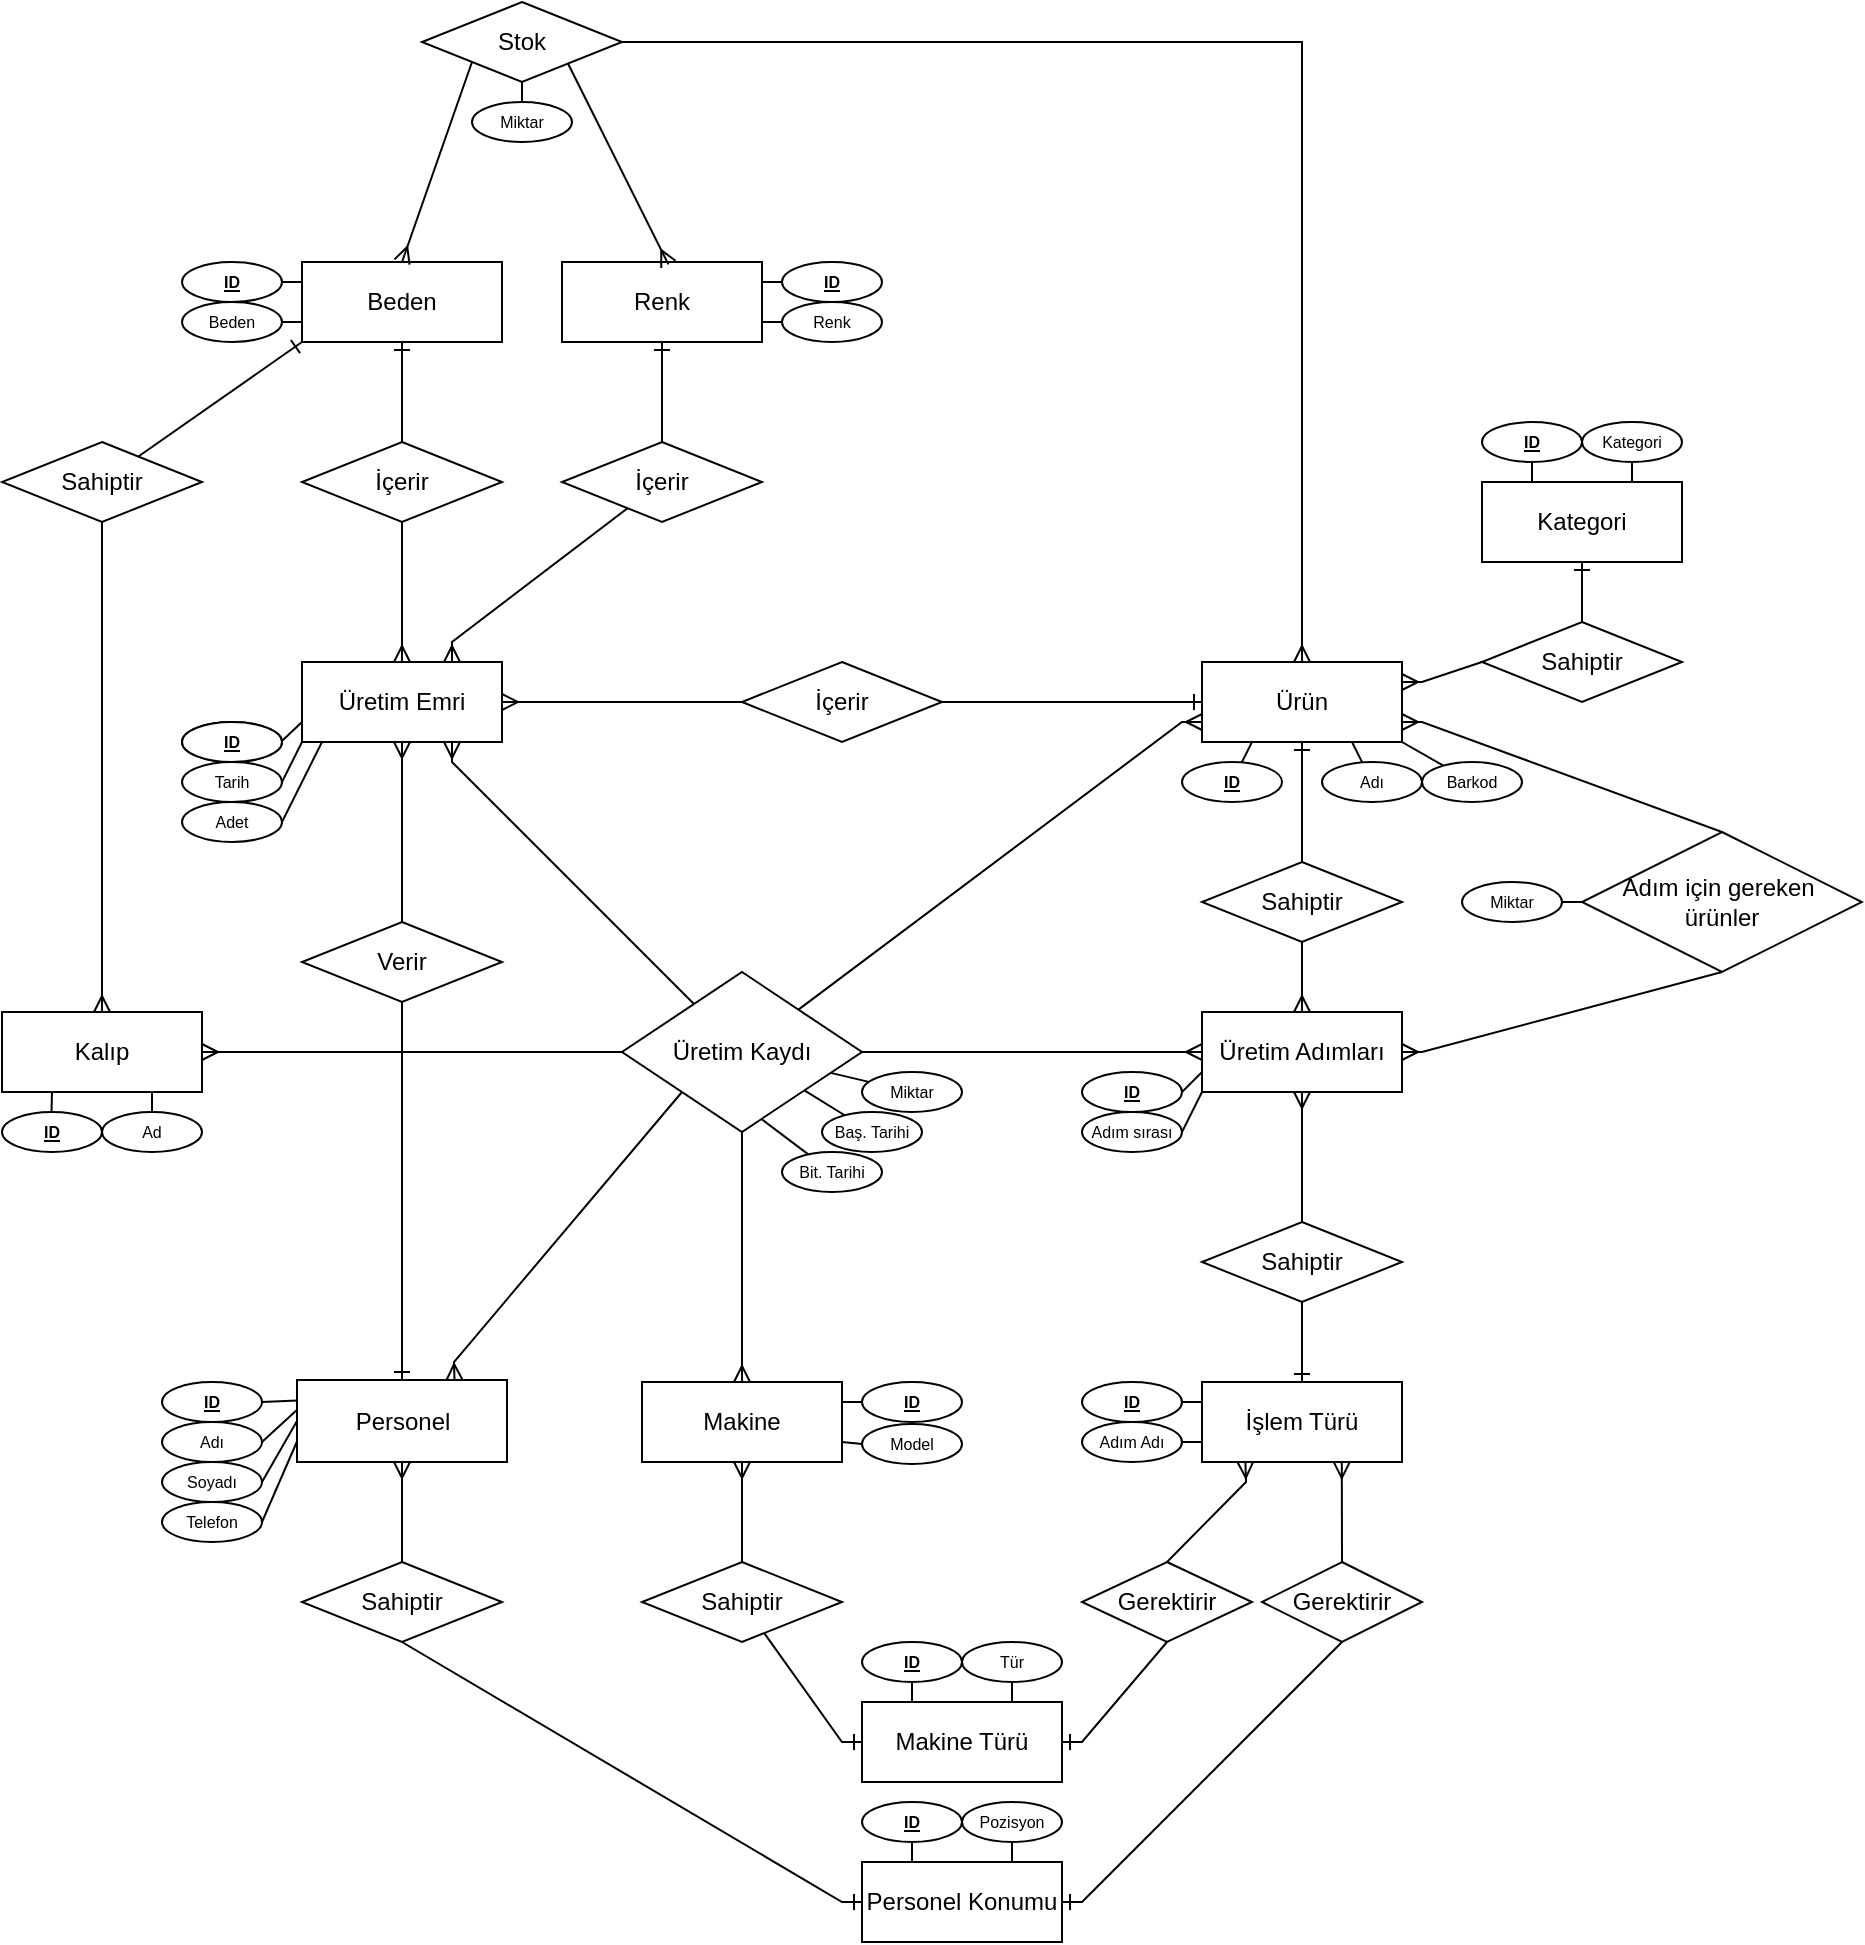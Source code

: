 <mxfile version="14.5.1" type="device"><diagram id="nu1CuTRo6ufPOASJz6pI" name="Page-1"><mxGraphModel dx="2858" dy="1130" grid="1" gridSize="10" guides="1" tooltips="1" connect="1" arrows="1" fold="1" page="1" pageScale="1" pageWidth="827" pageHeight="1169" math="0" shadow="0"><root><mxCell id="0"/><mxCell id="1" parent="0"/><mxCell id="7ELqaizdaVHPfJmr0icn-6" value="Renk" style="whiteSpace=wrap;html=1;align=center;" parent="1" vertex="1"><mxGeometry x="-190" y="320" width="100" height="40" as="geometry"/></mxCell><mxCell id="7ELqaizdaVHPfJmr0icn-19" value="Beden" style="whiteSpace=wrap;html=1;align=center;" parent="1" vertex="1"><mxGeometry x="-320" y="320" width="100" height="40" as="geometry"/></mxCell><mxCell id="7ELqaizdaVHPfJmr0icn-22" style="edgeStyle=none;rounded=0;orthogonalLoop=1;jettySize=auto;html=1;entryX=0;entryY=0.75;entryDx=0;entryDy=0;endArrow=none;endFill=0;fontSize=8;" parent="1" source="7ELqaizdaVHPfJmr0icn-23" target="7ELqaizdaVHPfJmr0icn-19" edge="1"><mxGeometry relative="1" as="geometry"/></mxCell><mxCell id="7ELqaizdaVHPfJmr0icn-23" value="Beden" style="ellipse;whiteSpace=wrap;html=1;align=center;fontSize=8;" parent="1" vertex="1"><mxGeometry x="-380" y="340" width="50" height="20" as="geometry"/></mxCell><mxCell id="7ELqaizdaVHPfJmr0icn-31" value="Üretim Emri" style="whiteSpace=wrap;html=1;align=center;" parent="1" vertex="1"><mxGeometry x="-320" y="520" width="100" height="40" as="geometry"/></mxCell><mxCell id="7ELqaizdaVHPfJmr0icn-48" value="Üretim Adımları" style="whiteSpace=wrap;html=1;align=center;" parent="1" vertex="1"><mxGeometry x="130" y="695" width="100" height="40" as="geometry"/></mxCell><mxCell id="7ELqaizdaVHPfJmr0icn-62" style="edgeStyle=none;rounded=0;orthogonalLoop=1;jettySize=auto;html=1;entryX=0.75;entryY=0;entryDx=0;entryDy=0;endArrow=ERmany;endFill=0;fontSize=12;" parent="1" source="7ELqaizdaVHPfJmr0icn-51" target="7ELqaizdaVHPfJmr0icn-31" edge="1"><mxGeometry relative="1" as="geometry"><Array as="points"><mxPoint x="-245" y="510"/></Array></mxGeometry></mxCell><mxCell id="7ELqaizdaVHPfJmr0icn-64" style="edgeStyle=none;rounded=0;orthogonalLoop=1;jettySize=auto;html=1;entryX=0.5;entryY=1;entryDx=0;entryDy=0;endArrow=ERone;endFill=0;fontSize=12;" parent="1" source="7ELqaizdaVHPfJmr0icn-51" target="7ELqaizdaVHPfJmr0icn-6" edge="1"><mxGeometry relative="1" as="geometry"/></mxCell><mxCell id="7ELqaizdaVHPfJmr0icn-51" value="İçerir" style="shape=rhombus;perimeter=rhombusPerimeter;whiteSpace=wrap;html=1;align=center;fontSize=12;" parent="1" vertex="1"><mxGeometry x="-190" y="410" width="100" height="40" as="geometry"/></mxCell><mxCell id="7ELqaizdaVHPfJmr0icn-66" style="edgeStyle=none;rounded=0;orthogonalLoop=1;jettySize=auto;html=1;entryX=0.5;entryY=1;entryDx=0;entryDy=0;endArrow=ERone;endFill=0;fontSize=12;exitX=0.5;exitY=0;exitDx=0;exitDy=0;" parent="1" source="7ELqaizdaVHPfJmr0icn-56" target="7ELqaizdaVHPfJmr0icn-19" edge="1"><mxGeometry relative="1" as="geometry"><Array as="points"/></mxGeometry></mxCell><mxCell id="7ELqaizdaVHPfJmr0icn-67" style="edgeStyle=none;rounded=0;orthogonalLoop=1;jettySize=auto;html=1;endArrow=ERmany;endFill=0;fontSize=12;exitX=0.5;exitY=1;exitDx=0;exitDy=0;entryX=0.5;entryY=0;entryDx=0;entryDy=0;" parent="1" source="7ELqaizdaVHPfJmr0icn-56" target="7ELqaizdaVHPfJmr0icn-31" edge="1"><mxGeometry relative="1" as="geometry"><Array as="points"/><mxPoint x="-320" y="530" as="targetPoint"/></mxGeometry></mxCell><mxCell id="7ELqaizdaVHPfJmr0icn-56" value="İçerir" style="shape=rhombus;perimeter=rhombusPerimeter;whiteSpace=wrap;html=1;align=center;fontSize=12;" parent="1" vertex="1"><mxGeometry x="-320" y="410" width="100" height="40" as="geometry"/></mxCell><mxCell id="7ELqaizdaVHPfJmr0icn-70" style="edgeStyle=none;rounded=0;orthogonalLoop=1;jettySize=auto;html=1;endArrow=ERmany;endFill=0;fontSize=12;exitX=0;exitY=0.5;exitDx=0;exitDy=0;entryX=1;entryY=0.5;entryDx=0;entryDy=0;" parent="1" source="7ELqaizdaVHPfJmr0icn-69" target="7ELqaizdaVHPfJmr0icn-31" edge="1"><mxGeometry relative="1" as="geometry"><mxPoint x="-210" y="540" as="targetPoint"/></mxGeometry></mxCell><mxCell id="7ELqaizdaVHPfJmr0icn-71" style="edgeStyle=none;rounded=0;orthogonalLoop=1;jettySize=auto;html=1;entryX=0;entryY=0.5;entryDx=0;entryDy=0;endArrow=ERone;endFill=0;fontSize=12;exitX=1;exitY=0.5;exitDx=0;exitDy=0;" parent="1" source="7ELqaizdaVHPfJmr0icn-69" target="7ELqaizdaVHPfJmr0icn-169" edge="1"><mxGeometry relative="1" as="geometry"><mxPoint x="180" y="560" as="targetPoint"/></mxGeometry></mxCell><mxCell id="7ELqaizdaVHPfJmr0icn-69" value="İçerir" style="shape=rhombus;perimeter=rhombusPerimeter;whiteSpace=wrap;html=1;align=center;fontSize=12;" parent="1" vertex="1"><mxGeometry x="-100" y="520" width="100" height="40" as="geometry"/></mxCell><mxCell id="7ELqaizdaVHPfJmr0icn-74" style="edgeStyle=none;rounded=0;orthogonalLoop=1;jettySize=auto;html=1;endArrow=ERone;endFill=0;fontSize=12;entryX=0.5;entryY=1;entryDx=0;entryDy=0;" parent="1" source="7ELqaizdaVHPfJmr0icn-72" target="7ELqaizdaVHPfJmr0icn-169" edge="1"><mxGeometry relative="1" as="geometry"><mxPoint x="182" y="570" as="targetPoint"/></mxGeometry></mxCell><mxCell id="7ELqaizdaVHPfJmr0icn-75" style="edgeStyle=none;rounded=0;orthogonalLoop=1;jettySize=auto;html=1;endArrow=ERmany;endFill=0;fontSize=12;entryX=0.5;entryY=0;entryDx=0;entryDy=0;" parent="1" source="7ELqaizdaVHPfJmr0icn-72" target="7ELqaizdaVHPfJmr0icn-48" edge="1"><mxGeometry relative="1" as="geometry"><mxPoint x="180" y="680" as="targetPoint"/></mxGeometry></mxCell><mxCell id="7ELqaizdaVHPfJmr0icn-72" value="Sahiptir" style="shape=rhombus;perimeter=rhombusPerimeter;whiteSpace=wrap;html=1;align=center;fontSize=12;" parent="1" vertex="1"><mxGeometry x="130" y="620" width="100" height="40" as="geometry"/></mxCell><mxCell id="7ELqaizdaVHPfJmr0icn-77" style="edgeStyle=none;rounded=0;orthogonalLoop=1;jettySize=auto;html=1;endArrow=none;endFill=0;fontSize=12;entryX=0;entryY=0.75;entryDx=0;entryDy=0;exitX=1;exitY=0.5;exitDx=0;exitDy=0;" parent="1" source="7ELqaizdaVHPfJmr0icn-76" edge="1" target="7ELqaizdaVHPfJmr0icn-48"><mxGeometry relative="1" as="geometry"><mxPoint x="130" y="705" as="targetPoint"/></mxGeometry></mxCell><mxCell id="7ELqaizdaVHPfJmr0icn-76" value="ID" style="ellipse;whiteSpace=wrap;html=1;align=center;fontSize=8;fontStyle=5" parent="1" vertex="1"><mxGeometry x="70" y="725" width="50" height="20" as="geometry"/></mxCell><mxCell id="7ELqaizdaVHPfJmr0icn-79" style="edgeStyle=none;rounded=0;orthogonalLoop=1;jettySize=auto;html=1;entryX=0;entryY=1;entryDx=0;entryDy=0;endArrow=none;endFill=0;fontSize=12;exitX=1;exitY=0.5;exitDx=0;exitDy=0;" parent="1" source="7ELqaizdaVHPfJmr0icn-78" target="7ELqaizdaVHPfJmr0icn-48" edge="1"><mxGeometry relative="1" as="geometry"/></mxCell><mxCell id="7ELqaizdaVHPfJmr0icn-78" value="Adım sırası&lt;br&gt;" style="ellipse;align=center;fontSize=8;fontStyle=0;verticalAlign=middle;labelPosition=center;verticalLabelPosition=middle;whiteSpace=wrap;html=1;" parent="1" vertex="1"><mxGeometry x="70" y="745" width="50" height="20" as="geometry"/></mxCell><mxCell id="7ELqaizdaVHPfJmr0icn-80" value="İşlem Türü" style="whiteSpace=wrap;html=1;align=center;" parent="1" vertex="1"><mxGeometry x="130" y="880" width="100" height="40" as="geometry"/></mxCell><mxCell id="7ELqaizdaVHPfJmr0icn-82" style="edgeStyle=none;rounded=0;orthogonalLoop=1;jettySize=auto;html=1;endArrow=ERmany;endFill=0;fontSize=12;" parent="1" source="7ELqaizdaVHPfJmr0icn-81" target="7ELqaizdaVHPfJmr0icn-48" edge="1"><mxGeometry relative="1" as="geometry"/></mxCell><mxCell id="7ELqaizdaVHPfJmr0icn-83" style="edgeStyle=none;rounded=0;orthogonalLoop=1;jettySize=auto;html=1;endArrow=ERone;endFill=0;fontSize=12;" parent="1" source="7ELqaizdaVHPfJmr0icn-81" target="7ELqaizdaVHPfJmr0icn-80" edge="1"><mxGeometry relative="1" as="geometry"/></mxCell><mxCell id="7ELqaizdaVHPfJmr0icn-81" value="Sahiptir" style="shape=rhombus;perimeter=rhombusPerimeter;whiteSpace=wrap;html=1;align=center;fontSize=12;" parent="1" vertex="1"><mxGeometry x="130" y="800" width="100" height="40" as="geometry"/></mxCell><mxCell id="FLHUiF44OX-YYKcCQoVU-72" style="edgeStyle=none;rounded=0;orthogonalLoop=1;jettySize=auto;html=1;endArrow=none;endFill=0;entryX=0;entryY=0.5;entryDx=0;entryDy=0;startArrow=ERmany;startFill=0;exitX=1;exitY=0.5;exitDx=0;exitDy=0;" edge="1" parent="1" source="7ELqaizdaVHPfJmr0icn-84" target="FLHUiF44OX-YYKcCQoVU-35"><mxGeometry relative="1" as="geometry"><mxPoint x="-200.0" y="770" as="targetPoint"/><Array as="points"/></mxGeometry></mxCell><mxCell id="7ELqaizdaVHPfJmr0icn-84" value="Kalıp" style="whiteSpace=wrap;html=1;align=center;" parent="1" vertex="1"><mxGeometry x="-470" y="695" width="100" height="40" as="geometry"/></mxCell><mxCell id="7ELqaizdaVHPfJmr0icn-89" style="edgeStyle=none;rounded=0;orthogonalLoop=1;jettySize=auto;html=1;entryX=0.5;entryY=0;entryDx=0;entryDy=0;endArrow=ERmany;endFill=0;fontSize=12;exitX=0.5;exitY=1;exitDx=0;exitDy=0;" parent="1" source="7ELqaizdaVHPfJmr0icn-88" target="7ELqaizdaVHPfJmr0icn-84" edge="1"><mxGeometry relative="1" as="geometry"><Array as="points"><mxPoint x="-420" y="680"/></Array></mxGeometry></mxCell><mxCell id="7ELqaizdaVHPfJmr0icn-90" style="edgeStyle=none;rounded=0;orthogonalLoop=1;jettySize=auto;html=1;entryX=0;entryY=1;entryDx=0;entryDy=0;endArrow=ERone;endFill=0;fontSize=12;" parent="1" source="7ELqaizdaVHPfJmr0icn-88" target="7ELqaizdaVHPfJmr0icn-19" edge="1"><mxGeometry relative="1" as="geometry"><Array as="points"/></mxGeometry></mxCell><mxCell id="7ELqaizdaVHPfJmr0icn-88" value="Sahiptir" style="shape=rhombus;perimeter=rhombusPerimeter;whiteSpace=wrap;html=1;align=center;fontSize=12;" parent="1" vertex="1"><mxGeometry x="-470" y="410" width="100" height="40" as="geometry"/></mxCell><mxCell id="7ELqaizdaVHPfJmr0icn-152" style="edgeStyle=none;rounded=0;orthogonalLoop=1;jettySize=auto;html=1;entryX=0.25;entryY=1;entryDx=0;entryDy=0;endArrow=none;endFill=0;fontSize=12;" parent="1" source="7ELqaizdaVHPfJmr0icn-118" target="7ELqaizdaVHPfJmr0icn-84" edge="1"><mxGeometry relative="1" as="geometry"/></mxCell><mxCell id="7ELqaizdaVHPfJmr0icn-118" value="ID" style="ellipse;whiteSpace=wrap;html=1;align=center;fontSize=8;fontStyle=5" parent="1" vertex="1"><mxGeometry x="-470" y="745" width="50" height="20" as="geometry"/></mxCell><mxCell id="7ELqaizdaVHPfJmr0icn-121" style="edgeStyle=none;rounded=0;orthogonalLoop=1;jettySize=auto;html=1;entryX=0.75;entryY=1;entryDx=0;entryDy=0;endArrow=none;endFill=0;fontSize=12;" parent="1" source="7ELqaizdaVHPfJmr0icn-119" target="7ELqaizdaVHPfJmr0icn-84" edge="1"><mxGeometry relative="1" as="geometry"/></mxCell><mxCell id="7ELqaizdaVHPfJmr0icn-119" value="Ad" style="ellipse;whiteSpace=wrap;html=1;align=center;fontSize=8;" parent="1" vertex="1"><mxGeometry x="-420" y="745" width="50" height="20" as="geometry"/></mxCell><mxCell id="7ELqaizdaVHPfJmr0icn-169" value="Ürün" style="whiteSpace=wrap;html=1;align=center;" parent="1" vertex="1"><mxGeometry x="130" y="520" width="100" height="40" as="geometry"/></mxCell><mxCell id="7ELqaizdaVHPfJmr0icn-175" style="edgeStyle=none;rounded=0;orthogonalLoop=1;jettySize=auto;html=1;endArrow=ERmany;endFill=0;fontSize=12;exitX=0.728;exitY=0.76;exitDx=0;exitDy=0;entryX=0.532;entryY=0.03;entryDx=0;entryDy=0;entryPerimeter=0;exitPerimeter=0;" parent="1" source="7ELqaizdaVHPfJmr0icn-171" target="7ELqaizdaVHPfJmr0icn-6" edge="1"><mxGeometry relative="1" as="geometry"><mxPoint x="-140" y="320" as="targetPoint"/><Array as="points"/><mxPoint x="-400" y="380" as="sourcePoint"/></mxGeometry></mxCell><mxCell id="7ELqaizdaVHPfJmr0icn-174" style="edgeStyle=none;rounded=0;orthogonalLoop=1;jettySize=auto;html=1;endArrow=ERmany;endFill=0;fontSize=12;exitX=1;exitY=0.5;exitDx=0;exitDy=0;entryX=0.5;entryY=0;entryDx=0;entryDy=0;" parent="1" source="7ELqaizdaVHPfJmr0icn-171" target="7ELqaizdaVHPfJmr0icn-169" edge="1"><mxGeometry relative="1" as="geometry"><Array as="points"><mxPoint x="180" y="210"/><mxPoint x="180" y="510"/></Array><mxPoint x="-288" y="510" as="targetPoint"/></mxGeometry></mxCell><mxCell id="7ELqaizdaVHPfJmr0icn-177" style="edgeStyle=none;rounded=0;orthogonalLoop=1;jettySize=auto;html=1;endArrow=ERmany;endFill=0;fontSize=12;entryX=0.5;entryY=0;entryDx=0;entryDy=0;exitX=0;exitY=1;exitDx=0;exitDy=0;" parent="1" source="7ELqaizdaVHPfJmr0icn-171" target="7ELqaizdaVHPfJmr0icn-19" edge="1"><mxGeometry relative="1" as="geometry"><mxPoint x="-480" y="260" as="targetPoint"/><Array as="points"/></mxGeometry></mxCell><mxCell id="7ELqaizdaVHPfJmr0icn-171" value="Stok" style="shape=rhombus;perimeter=rhombusPerimeter;whiteSpace=wrap;html=1;align=center;fontSize=12;" parent="1" vertex="1"><mxGeometry x="-260" y="190" width="100" height="40" as="geometry"/></mxCell><mxCell id="7ELqaizdaVHPfJmr0icn-179" style="edgeStyle=none;rounded=0;orthogonalLoop=1;jettySize=auto;html=1;endArrow=ERmany;endFill=0;fontSize=12;entryX=1;entryY=0.25;entryDx=0;entryDy=0;exitX=0;exitY=0.5;exitDx=0;exitDy=0;" parent="1" source="7ELqaizdaVHPfJmr0icn-178" target="7ELqaizdaVHPfJmr0icn-169" edge="1"><mxGeometry relative="1" as="geometry"><mxPoint x="250" y="530" as="sourcePoint"/><mxPoint x="-140" y="660" as="targetPoint"/><Array as="points"><mxPoint x="240" y="530"/></Array></mxGeometry></mxCell><mxCell id="FLHUiF44OX-YYKcCQoVU-20" style="edgeStyle=none;rounded=0;orthogonalLoop=1;jettySize=auto;html=1;entryX=0.5;entryY=1;entryDx=0;entryDy=0;endArrow=ERone;endFill=0;exitX=0.5;exitY=0;exitDx=0;exitDy=0;" edge="1" parent="1" source="7ELqaizdaVHPfJmr0icn-178" target="FLHUiF44OX-YYKcCQoVU-15"><mxGeometry relative="1" as="geometry"><mxPoint x="324.41" y="500" as="sourcePoint"/><mxPoint x="324.41" y="470" as="targetPoint"/></mxGeometry></mxCell><mxCell id="7ELqaizdaVHPfJmr0icn-178" value="Sahiptir" style="shape=rhombus;perimeter=rhombusPerimeter;whiteSpace=wrap;html=1;align=center;fontSize=12;" parent="1" vertex="1"><mxGeometry x="270" y="500" width="100" height="40" as="geometry"/></mxCell><mxCell id="7ELqaizdaVHPfJmr0icn-183" style="edgeStyle=none;rounded=0;orthogonalLoop=1;jettySize=auto;html=1;entryX=0.25;entryY=1;entryDx=0;entryDy=0;endArrow=none;endFill=0;fontSize=12;" parent="1" source="7ELqaizdaVHPfJmr0icn-181" target="7ELqaizdaVHPfJmr0icn-169" edge="1"><mxGeometry relative="1" as="geometry"/></mxCell><mxCell id="7ELqaizdaVHPfJmr0icn-181" value="ID" style="ellipse;whiteSpace=wrap;html=1;align=center;fontSize=8;fontStyle=5" parent="1" vertex="1"><mxGeometry x="120" y="570" width="50" height="20" as="geometry"/></mxCell><mxCell id="7ELqaizdaVHPfJmr0icn-192" style="edgeStyle=none;rounded=0;orthogonalLoop=1;jettySize=auto;html=1;entryX=0;entryY=0.75;entryDx=0;entryDy=0;endArrow=none;endFill=0;fontSize=12;exitX=0.999;exitY=0.474;exitDx=0;exitDy=0;exitPerimeter=0;" parent="1" source="7ELqaizdaVHPfJmr0icn-185" target="7ELqaizdaVHPfJmr0icn-31" edge="1"><mxGeometry relative="1" as="geometry"/></mxCell><mxCell id="7ELqaizdaVHPfJmr0icn-185" value="ID" style="ellipse;whiteSpace=wrap;html=1;align=center;fontSize=8;fontStyle=5" parent="1" vertex="1"><mxGeometry x="-380" y="550" width="50" height="20" as="geometry"/></mxCell><mxCell id="7ELqaizdaVHPfJmr0icn-194" style="edgeStyle=none;rounded=0;orthogonalLoop=1;jettySize=auto;html=1;entryX=0.1;entryY=1;entryDx=0;entryDy=0;entryPerimeter=0;endArrow=none;endFill=0;fontSize=12;exitX=1;exitY=0.5;exitDx=0;exitDy=0;" parent="1" source="7ELqaizdaVHPfJmr0icn-188" target="7ELqaizdaVHPfJmr0icn-31" edge="1"><mxGeometry relative="1" as="geometry"/></mxCell><mxCell id="7ELqaizdaVHPfJmr0icn-188" value="Adet" style="ellipse;whiteSpace=wrap;html=1;align=center;fontSize=8;" parent="1" vertex="1"><mxGeometry x="-380" y="590" width="50" height="20" as="geometry"/></mxCell><mxCell id="7ELqaizdaVHPfJmr0icn-193" style="edgeStyle=none;rounded=0;orthogonalLoop=1;jettySize=auto;html=1;entryX=0;entryY=1;entryDx=0;entryDy=0;endArrow=none;endFill=0;fontSize=12;exitX=1;exitY=0.5;exitDx=0;exitDy=0;" parent="1" source="7ELqaizdaVHPfJmr0icn-190" target="7ELqaizdaVHPfJmr0icn-31" edge="1"><mxGeometry relative="1" as="geometry"/></mxCell><mxCell id="7ELqaizdaVHPfJmr0icn-190" value="Tarih" style="ellipse;whiteSpace=wrap;html=1;align=center;fontSize=8;" parent="1" vertex="1"><mxGeometry x="-380" y="570" width="50" height="20" as="geometry"/></mxCell><mxCell id="7ELqaizdaVHPfJmr0icn-205" style="edgeStyle=none;rounded=0;orthogonalLoop=1;jettySize=auto;html=1;endArrow=ERmany;endFill=0;fontSize=12;exitX=0.5;exitY=0;exitDx=0;exitDy=0;entryX=0.217;entryY=0.996;entryDx=0;entryDy=0;entryPerimeter=0;" parent="1" source="7ELqaizdaVHPfJmr0icn-204" target="7ELqaizdaVHPfJmr0icn-80" edge="1"><mxGeometry relative="1" as="geometry"><Array as="points"><mxPoint x="152" y="930"/></Array><mxPoint x="140" y="980" as="sourcePoint"/><mxPoint x="152" y="930" as="targetPoint"/></mxGeometry></mxCell><mxCell id="7ELqaizdaVHPfJmr0icn-204" value="Gerektirir" style="shape=rhombus;perimeter=rhombusPerimeter;whiteSpace=wrap;html=1;align=center;fontSize=12;" parent="1" vertex="1"><mxGeometry x="70" y="970" width="85" height="40" as="geometry"/></mxCell><mxCell id="FLHUiF44OX-YYKcCQoVU-81" style="edgeStyle=none;rounded=0;orthogonalLoop=1;jettySize=auto;html=1;entryX=0;entryY=0.5;entryDx=0;entryDy=0;startArrow=none;startFill=0;endArrow=ERone;endFill=0;" edge="1" parent="1" source="7ELqaizdaVHPfJmr0icn-212" target="FLHUiF44OX-YYKcCQoVU-59"><mxGeometry relative="1" as="geometry"><Array as="points"><mxPoint x="-50" y="1060"/></Array></mxGeometry></mxCell><mxCell id="FLHUiF44OX-YYKcCQoVU-82" style="edgeStyle=none;rounded=0;orthogonalLoop=1;jettySize=auto;html=1;startArrow=none;startFill=0;endArrow=ERmany;endFill=0;" edge="1" parent="1" source="7ELqaizdaVHPfJmr0icn-212" target="FLHUiF44OX-YYKcCQoVU-52"><mxGeometry relative="1" as="geometry"/></mxCell><mxCell id="7ELqaizdaVHPfJmr0icn-212" value="Sahiptir" style="shape=rhombus;perimeter=rhombusPerimeter;whiteSpace=wrap;html=1;align=center;fontSize=12;" parent="1" vertex="1"><mxGeometry x="-150" y="970" width="100" height="40" as="geometry"/></mxCell><mxCell id="7ELqaizdaVHPfJmr0icn-252" value="Personel Konumu" style="whiteSpace=wrap;html=1;align=center;" parent="1" vertex="1"><mxGeometry x="-40" y="1120" width="100" height="40" as="geometry"/></mxCell><mxCell id="7ELqaizdaVHPfJmr0icn-259" style="edgeStyle=none;rounded=0;orthogonalLoop=1;jettySize=auto;html=1;endArrow=ERmany;endFill=0;fontSize=12;exitX=0.5;exitY=0;exitDx=0;exitDy=0;entryX=0.699;entryY=1.001;entryDx=0;entryDy=0;entryPerimeter=0;" parent="1" source="7ELqaizdaVHPfJmr0icn-257" target="7ELqaizdaVHPfJmr0icn-80" edge="1"><mxGeometry relative="1" as="geometry"><Array as="points"/><mxPoint x="199" y="930" as="targetPoint"/></mxGeometry></mxCell><mxCell id="7ELqaizdaVHPfJmr0icn-260" style="edgeStyle=none;rounded=0;orthogonalLoop=1;jettySize=auto;html=1;endArrow=ERone;endFill=0;fontSize=12;exitX=0.5;exitY=1;exitDx=0;exitDy=0;entryX=1;entryY=0.5;entryDx=0;entryDy=0;" parent="1" source="7ELqaizdaVHPfJmr0icn-257" target="7ELqaizdaVHPfJmr0icn-252" edge="1"><mxGeometry relative="1" as="geometry"><mxPoint x="210" y="1040" as="targetPoint"/><Array as="points"><mxPoint x="70" y="1140"/></Array></mxGeometry></mxCell><mxCell id="7ELqaizdaVHPfJmr0icn-257" value="Gerektirir" style="shape=rhombus;perimeter=rhombusPerimeter;whiteSpace=wrap;html=1;align=center;fontSize=12;" parent="1" vertex="1"><mxGeometry x="160" y="970" width="80" height="40" as="geometry"/></mxCell><mxCell id="FLHUiF44OX-YYKcCQoVU-103" style="edgeStyle=none;rounded=0;orthogonalLoop=1;jettySize=auto;html=1;entryX=0.25;entryY=0;entryDx=0;entryDy=0;startArrow=none;startFill=0;endArrow=none;endFill=0;" edge="1" parent="1" source="7ELqaizdaVHPfJmr0icn-269" target="7ELqaizdaVHPfJmr0icn-252"><mxGeometry relative="1" as="geometry"/></mxCell><mxCell id="7ELqaizdaVHPfJmr0icn-269" value="ID" style="ellipse;whiteSpace=wrap;html=1;align=center;fontSize=8;fontStyle=5" parent="1" vertex="1"><mxGeometry x="-40" y="1090" width="50" height="20" as="geometry"/></mxCell><mxCell id="FLHUiF44OX-YYKcCQoVU-104" style="edgeStyle=none;rounded=0;orthogonalLoop=1;jettySize=auto;html=1;entryX=0.75;entryY=0;entryDx=0;entryDy=0;startArrow=none;startFill=0;endArrow=none;endFill=0;" edge="1" parent="1" source="7ELqaizdaVHPfJmr0icn-270" target="7ELqaizdaVHPfJmr0icn-252"><mxGeometry relative="1" as="geometry"/></mxCell><mxCell id="7ELqaizdaVHPfJmr0icn-270" value="Pozisyon" style="ellipse;align=center;fontSize=8;fontStyle=0;verticalAlign=middle;labelPosition=center;verticalLabelPosition=middle;whiteSpace=wrap;html=1;" parent="1" vertex="1"><mxGeometry x="10" y="1090" width="50" height="20" as="geometry"/></mxCell><mxCell id="7ELqaizdaVHPfJmr0icn-307" value="ID" style="ellipse;whiteSpace=wrap;html=1;align=center;fontSize=8;fontStyle=5" parent="1" vertex="1"><mxGeometry x="-380" y="550" width="50" height="20" as="geometry"/></mxCell><mxCell id="FLHUiF44OX-YYKcCQoVU-120" style="edgeStyle=none;rounded=0;orthogonalLoop=1;jettySize=auto;html=1;startArrow=none;startFill=0;endArrow=none;endFill=0;entryX=0.5;entryY=1;entryDx=0;entryDy=0;" edge="1" parent="1" source="FLHUiF44OX-YYKcCQoVU-4" target="7ELqaizdaVHPfJmr0icn-171"><mxGeometry relative="1" as="geometry"><mxPoint x="-218" y="220" as="targetPoint"/></mxGeometry></mxCell><mxCell id="FLHUiF44OX-YYKcCQoVU-4" value="Miktar" style="ellipse;whiteSpace=wrap;html=1;align=center;fontSize=8;" vertex="1" parent="1"><mxGeometry x="-235" y="240" width="50" height="20" as="geometry"/></mxCell><mxCell id="FLHUiF44OX-YYKcCQoVU-8" style="rounded=0;orthogonalLoop=1;jettySize=auto;html=1;entryX=0.75;entryY=1;entryDx=0;entryDy=0;endArrow=none;endFill=0;" edge="1" parent="1" source="FLHUiF44OX-YYKcCQoVU-7" target="7ELqaizdaVHPfJmr0icn-169"><mxGeometry relative="1" as="geometry"/></mxCell><mxCell id="FLHUiF44OX-YYKcCQoVU-7" value="Adı" style="ellipse;whiteSpace=wrap;html=1;align=center;fontSize=8;" vertex="1" parent="1"><mxGeometry x="190" y="570" width="50" height="20" as="geometry"/></mxCell><mxCell id="FLHUiF44OX-YYKcCQoVU-12" style="edgeStyle=none;rounded=0;orthogonalLoop=1;jettySize=auto;html=1;exitX=0.5;exitY=0;exitDx=0;exitDy=0;endArrow=none;endFill=0;" edge="1" parent="1"><mxGeometry relative="1" as="geometry"><mxPoint x="-25" y="770" as="sourcePoint"/><mxPoint x="-25" y="770" as="targetPoint"/></mxGeometry></mxCell><mxCell id="FLHUiF44OX-YYKcCQoVU-15" value="Kategori" style="whiteSpace=wrap;html=1;align=center;" vertex="1" parent="1"><mxGeometry x="270" y="430" width="100" height="40" as="geometry"/></mxCell><mxCell id="FLHUiF44OX-YYKcCQoVU-22" style="edgeStyle=none;rounded=0;orthogonalLoop=1;jettySize=auto;html=1;entryX=1;entryY=1;entryDx=0;entryDy=0;endArrow=none;endFill=0;" edge="1" parent="1" source="FLHUiF44OX-YYKcCQoVU-21" target="7ELqaizdaVHPfJmr0icn-169"><mxGeometry relative="1" as="geometry"/></mxCell><mxCell id="FLHUiF44OX-YYKcCQoVU-21" value="Barkod" style="ellipse;whiteSpace=wrap;html=1;align=center;fontSize=8;" vertex="1" parent="1"><mxGeometry x="240" y="570" width="50" height="20" as="geometry"/></mxCell><mxCell id="FLHUiF44OX-YYKcCQoVU-36" style="edgeStyle=none;rounded=0;orthogonalLoop=1;jettySize=auto;html=1;entryX=0;entryY=0.5;entryDx=0;entryDy=0;endArrow=ERmany;endFill=0;" edge="1" parent="1" source="FLHUiF44OX-YYKcCQoVU-35" target="7ELqaizdaVHPfJmr0icn-48"><mxGeometry relative="1" as="geometry"/></mxCell><mxCell id="FLHUiF44OX-YYKcCQoVU-37" style="edgeStyle=none;rounded=0;orthogonalLoop=1;jettySize=auto;html=1;entryX=0.75;entryY=1;entryDx=0;entryDy=0;endArrow=ERmany;endFill=0;" edge="1" parent="1" source="FLHUiF44OX-YYKcCQoVU-35" target="7ELqaizdaVHPfJmr0icn-31"><mxGeometry relative="1" as="geometry"><Array as="points"><mxPoint x="-245" y="570"/></Array></mxGeometry></mxCell><mxCell id="FLHUiF44OX-YYKcCQoVU-38" style="edgeStyle=none;rounded=0;orthogonalLoop=1;jettySize=auto;html=1;entryX=0;entryY=0.75;entryDx=0;entryDy=0;endArrow=ERmany;endFill=0;" edge="1" parent="1" source="FLHUiF44OX-YYKcCQoVU-35" target="7ELqaizdaVHPfJmr0icn-169"><mxGeometry relative="1" as="geometry"><Array as="points"><mxPoint x="120" y="550"/></Array></mxGeometry></mxCell><mxCell id="FLHUiF44OX-YYKcCQoVU-44" style="edgeStyle=none;rounded=0;orthogonalLoop=1;jettySize=auto;html=1;entryX=0.75;entryY=0;entryDx=0;entryDy=0;endArrow=ERmany;endFill=0;exitX=0;exitY=1;exitDx=0;exitDy=0;" edge="1" parent="1" source="FLHUiF44OX-YYKcCQoVU-35" target="FLHUiF44OX-YYKcCQoVU-43"><mxGeometry relative="1" as="geometry"><Array as="points"><mxPoint x="-244" y="870"/></Array></mxGeometry></mxCell><mxCell id="FLHUiF44OX-YYKcCQoVU-58" style="edgeStyle=none;rounded=0;orthogonalLoop=1;jettySize=auto;html=1;entryX=0.5;entryY=0;entryDx=0;entryDy=0;endArrow=ERmany;endFill=0;" edge="1" parent="1" source="FLHUiF44OX-YYKcCQoVU-35" target="FLHUiF44OX-YYKcCQoVU-52"><mxGeometry relative="1" as="geometry"/></mxCell><mxCell id="FLHUiF44OX-YYKcCQoVU-35" value="Üretim Kaydı" style="shape=rhombus;perimeter=rhombusPerimeter;whiteSpace=wrap;html=1;align=center;fontSize=12;" vertex="1" parent="1"><mxGeometry x="-160" y="675" width="120" height="80" as="geometry"/></mxCell><mxCell id="FLHUiF44OX-YYKcCQoVU-43" value="Personel" style="whiteSpace=wrap;html=1;align=center;" vertex="1" parent="1"><mxGeometry x="-322.5" y="879" width="105" height="41" as="geometry"/></mxCell><mxCell id="FLHUiF44OX-YYKcCQoVU-52" value="Makine" style="whiteSpace=wrap;html=1;align=center;" vertex="1" parent="1"><mxGeometry x="-150" y="880" width="100" height="40" as="geometry"/></mxCell><mxCell id="FLHUiF44OX-YYKcCQoVU-53" style="edgeStyle=none;rounded=0;orthogonalLoop=1;jettySize=auto;html=1;entryX=1;entryY=0.75;entryDx=0;entryDy=0;endArrow=none;endFill=0;fontSize=12;exitX=0;exitY=0.5;exitDx=0;exitDy=0;" edge="1" parent="1" source="FLHUiF44OX-YYKcCQoVU-85" target="FLHUiF44OX-YYKcCQoVU-52"><mxGeometry relative="1" as="geometry"><mxPoint x="-125" y="930" as="sourcePoint"/></mxGeometry></mxCell><mxCell id="FLHUiF44OX-YYKcCQoVU-55" style="edgeStyle=none;rounded=0;orthogonalLoop=1;jettySize=auto;html=1;entryX=1;entryY=0.25;entryDx=0;entryDy=0;endArrow=none;endFill=0;fontSize=12;exitX=0;exitY=0.5;exitDx=0;exitDy=0;" edge="1" parent="1" source="FLHUiF44OX-YYKcCQoVU-86" target="FLHUiF44OX-YYKcCQoVU-52"><mxGeometry relative="1" as="geometry"><mxPoint x="-75" y="930" as="sourcePoint"/></mxGeometry></mxCell><mxCell id="FLHUiF44OX-YYKcCQoVU-77" value="" style="edgeStyle=none;rounded=0;orthogonalLoop=1;jettySize=auto;html=1;startArrow=ERone;startFill=0;endArrow=none;endFill=0;exitX=1;exitY=0.5;exitDx=0;exitDy=0;entryX=0.5;entryY=1;entryDx=0;entryDy=0;" edge="1" parent="1" source="FLHUiF44OX-YYKcCQoVU-59" target="7ELqaizdaVHPfJmr0icn-204"><mxGeometry relative="1" as="geometry"><Array as="points"><mxPoint x="70" y="1060"/></Array></mxGeometry></mxCell><mxCell id="FLHUiF44OX-YYKcCQoVU-59" value="Makine Türü" style="whiteSpace=wrap;html=1;align=center;" vertex="1" parent="1"><mxGeometry x="-40" y="1040" width="100" height="40" as="geometry"/></mxCell><mxCell id="FLHUiF44OX-YYKcCQoVU-66" style="edgeStyle=none;rounded=0;orthogonalLoop=1;jettySize=auto;html=1;entryX=1;entryY=0.5;entryDx=0;entryDy=0;endArrow=ERmany;endFill=0;exitX=0.5;exitY=1;exitDx=0;exitDy=0;" edge="1" parent="1" source="FLHUiF44OX-YYKcCQoVU-65" target="7ELqaizdaVHPfJmr0icn-48"><mxGeometry relative="1" as="geometry"><Array as="points"><mxPoint x="240" y="715"/></Array></mxGeometry></mxCell><mxCell id="FLHUiF44OX-YYKcCQoVU-67" style="edgeStyle=none;rounded=0;orthogonalLoop=1;jettySize=auto;html=1;entryX=1;entryY=0.75;entryDx=0;entryDy=0;endArrow=ERmany;endFill=0;exitX=0.5;exitY=0;exitDx=0;exitDy=0;" edge="1" parent="1" source="FLHUiF44OX-YYKcCQoVU-65" target="7ELqaizdaVHPfJmr0icn-169"><mxGeometry relative="1" as="geometry"><Array as="points"><mxPoint x="240" y="550"/></Array></mxGeometry></mxCell><mxCell id="FLHUiF44OX-YYKcCQoVU-65" value="Adım için gereken&amp;nbsp; ürünler" style="shape=rhombus;perimeter=rhombusPerimeter;whiteSpace=wrap;html=1;align=center;fontSize=12;" vertex="1" parent="1"><mxGeometry x="320" y="605" width="140" height="70" as="geometry"/></mxCell><mxCell id="FLHUiF44OX-YYKcCQoVU-85" value="Model" style="ellipse;align=center;fontSize=8;fontStyle=0;verticalAlign=middle;labelPosition=center;verticalLabelPosition=middle;whiteSpace=wrap;html=1;" vertex="1" parent="1"><mxGeometry x="-40" y="901" width="50" height="20" as="geometry"/></mxCell><mxCell id="FLHUiF44OX-YYKcCQoVU-86" value="ID" style="ellipse;whiteSpace=wrap;html=1;align=center;fontSize=8;fontStyle=5" vertex="1" parent="1"><mxGeometry x="-40" y="880" width="50" height="20" as="geometry"/></mxCell><mxCell id="FLHUiF44OX-YYKcCQoVU-90" style="edgeStyle=none;rounded=0;orthogonalLoop=1;jettySize=auto;html=1;entryX=0;entryY=0.25;entryDx=0;entryDy=0;startArrow=none;startFill=0;endArrow=none;endFill=0;" edge="1" parent="1" source="FLHUiF44OX-YYKcCQoVU-87" target="7ELqaizdaVHPfJmr0icn-80"><mxGeometry relative="1" as="geometry"/></mxCell><mxCell id="FLHUiF44OX-YYKcCQoVU-87" value="ID" style="ellipse;whiteSpace=wrap;html=1;align=center;fontSize=8;fontStyle=5" vertex="1" parent="1"><mxGeometry x="70" y="880" width="50" height="20" as="geometry"/></mxCell><mxCell id="FLHUiF44OX-YYKcCQoVU-91" style="edgeStyle=none;rounded=0;orthogonalLoop=1;jettySize=auto;html=1;entryX=0;entryY=0.75;entryDx=0;entryDy=0;startArrow=none;startFill=0;endArrow=none;endFill=0;" edge="1" parent="1" source="FLHUiF44OX-YYKcCQoVU-88" target="7ELqaizdaVHPfJmr0icn-80"><mxGeometry relative="1" as="geometry"/></mxCell><mxCell id="FLHUiF44OX-YYKcCQoVU-88" value="Adım Adı" style="ellipse;align=center;fontSize=8;fontStyle=0;verticalAlign=middle;labelPosition=center;verticalLabelPosition=middle;whiteSpace=wrap;html=1;" vertex="1" parent="1"><mxGeometry x="70" y="900" width="50" height="20" as="geometry"/></mxCell><mxCell id="FLHUiF44OX-YYKcCQoVU-99" style="edgeStyle=none;rounded=0;orthogonalLoop=1;jettySize=auto;html=1;entryX=0.25;entryY=0;entryDx=0;entryDy=0;startArrow=none;startFill=0;endArrow=none;endFill=0;" edge="1" parent="1" source="FLHUiF44OX-YYKcCQoVU-97" target="FLHUiF44OX-YYKcCQoVU-59"><mxGeometry relative="1" as="geometry"/></mxCell><mxCell id="FLHUiF44OX-YYKcCQoVU-97" value="ID" style="ellipse;whiteSpace=wrap;html=1;align=center;fontSize=8;fontStyle=5" vertex="1" parent="1"><mxGeometry x="-40" y="1010" width="50" height="20" as="geometry"/></mxCell><mxCell id="FLHUiF44OX-YYKcCQoVU-100" style="edgeStyle=none;rounded=0;orthogonalLoop=1;jettySize=auto;html=1;entryX=0.75;entryY=0;entryDx=0;entryDy=0;startArrow=none;startFill=0;endArrow=none;endFill=0;" edge="1" parent="1" source="FLHUiF44OX-YYKcCQoVU-98" target="FLHUiF44OX-YYKcCQoVU-59"><mxGeometry relative="1" as="geometry"/></mxCell><mxCell id="FLHUiF44OX-YYKcCQoVU-98" value="Tür" style="ellipse;align=center;fontSize=8;fontStyle=0;verticalAlign=middle;labelPosition=center;verticalLabelPosition=middle;whiteSpace=wrap;html=1;" vertex="1" parent="1"><mxGeometry x="10" y="1010" width="50" height="20" as="geometry"/></mxCell><mxCell id="FLHUiF44OX-YYKcCQoVU-101" style="edgeStyle=none;rounded=0;orthogonalLoop=1;jettySize=auto;html=1;exitX=0;exitY=0;exitDx=0;exitDy=0;startArrow=none;startFill=0;endArrow=none;endFill=0;" edge="1" parent="1" source="7ELqaizdaVHPfJmr0icn-212" target="7ELqaizdaVHPfJmr0icn-212"><mxGeometry relative="1" as="geometry"/></mxCell><mxCell id="FLHUiF44OX-YYKcCQoVU-107" style="edgeStyle=none;rounded=0;orthogonalLoop=1;jettySize=auto;html=1;entryX=0.5;entryY=1;entryDx=0;entryDy=0;startArrow=none;startFill=0;endArrow=ERmany;endFill=0;" edge="1" parent="1" source="FLHUiF44OX-YYKcCQoVU-105" target="FLHUiF44OX-YYKcCQoVU-43"><mxGeometry relative="1" as="geometry"/></mxCell><mxCell id="FLHUiF44OX-YYKcCQoVU-108" style="edgeStyle=none;rounded=0;orthogonalLoop=1;jettySize=auto;html=1;entryX=0;entryY=0.5;entryDx=0;entryDy=0;startArrow=none;startFill=0;endArrow=ERone;endFill=0;exitX=0.5;exitY=1;exitDx=0;exitDy=0;" edge="1" parent="1" source="FLHUiF44OX-YYKcCQoVU-105" target="7ELqaizdaVHPfJmr0icn-252"><mxGeometry relative="1" as="geometry"><Array as="points"><mxPoint x="-50" y="1140"/></Array></mxGeometry></mxCell><mxCell id="FLHUiF44OX-YYKcCQoVU-105" value="Sahiptir" style="shape=rhombus;perimeter=rhombusPerimeter;whiteSpace=wrap;html=1;align=center;fontSize=12;" vertex="1" parent="1"><mxGeometry x="-320" y="970" width="100" height="40" as="geometry"/></mxCell><mxCell id="FLHUiF44OX-YYKcCQoVU-115" style="edgeStyle=none;rounded=0;orthogonalLoop=1;jettySize=auto;html=1;entryX=0;entryY=0.25;entryDx=0;entryDy=0;startArrow=none;startFill=0;endArrow=none;endFill=0;" edge="1" parent="1" target="FLHUiF44OX-YYKcCQoVU-43"><mxGeometry relative="1" as="geometry"><mxPoint x="-340.0" y="890" as="sourcePoint"/></mxGeometry></mxCell><mxCell id="FLHUiF44OX-YYKcCQoVU-110" value="ID" style="ellipse;whiteSpace=wrap;html=1;align=center;fontSize=8;fontStyle=5" vertex="1" parent="1"><mxGeometry x="-390" y="880" width="50" height="20" as="geometry"/></mxCell><mxCell id="FLHUiF44OX-YYKcCQoVU-116" style="edgeStyle=none;rounded=0;orthogonalLoop=1;jettySize=auto;html=1;startArrow=none;startFill=0;endArrow=none;endFill=0;exitX=1;exitY=0.5;exitDx=0;exitDy=0;entryX=-0.002;entryY=0.369;entryDx=0;entryDy=0;entryPerimeter=0;" edge="1" parent="1" target="FLHUiF44OX-YYKcCQoVU-43"><mxGeometry relative="1" as="geometry"><mxPoint x="-340.0" y="910" as="sourcePoint"/><mxPoint x="-320" y="893" as="targetPoint"/></mxGeometry></mxCell><mxCell id="FLHUiF44OX-YYKcCQoVU-111" value="Adı" style="ellipse;align=center;fontSize=8;fontStyle=0;verticalAlign=middle;labelPosition=center;verticalLabelPosition=middle;whiteSpace=wrap;html=1;" vertex="1" parent="1"><mxGeometry x="-390" y="900" width="50" height="20" as="geometry"/></mxCell><mxCell id="FLHUiF44OX-YYKcCQoVU-117" style="edgeStyle=none;rounded=0;orthogonalLoop=1;jettySize=auto;html=1;entryX=0;entryY=0.5;entryDx=0;entryDy=0;startArrow=none;startFill=0;endArrow=none;endFill=0;exitX=1;exitY=0.5;exitDx=0;exitDy=0;" edge="1" parent="1" target="FLHUiF44OX-YYKcCQoVU-43"><mxGeometry relative="1" as="geometry"><mxPoint x="-340.0" y="930" as="sourcePoint"/></mxGeometry></mxCell><mxCell id="FLHUiF44OX-YYKcCQoVU-112" value="Soyadı" style="ellipse;align=center;fontSize=8;fontStyle=0;verticalAlign=middle;labelPosition=center;verticalLabelPosition=middle;whiteSpace=wrap;html=1;" vertex="1" parent="1"><mxGeometry x="-390" y="920" width="50" height="20" as="geometry"/></mxCell><mxCell id="FLHUiF44OX-YYKcCQoVU-118" style="edgeStyle=none;rounded=0;orthogonalLoop=1;jettySize=auto;html=1;entryX=0;entryY=0.75;entryDx=0;entryDy=0;startArrow=none;startFill=0;endArrow=none;endFill=0;exitX=1;exitY=0.5;exitDx=0;exitDy=0;" edge="1" parent="1" target="FLHUiF44OX-YYKcCQoVU-43"><mxGeometry relative="1" as="geometry"><mxPoint x="-340.0" y="950" as="sourcePoint"/></mxGeometry></mxCell><mxCell id="FLHUiF44OX-YYKcCQoVU-113" value="Telefon" style="ellipse;align=center;fontSize=8;fontStyle=0;verticalAlign=middle;labelPosition=center;verticalLabelPosition=middle;whiteSpace=wrap;html=1;" vertex="1" parent="1"><mxGeometry x="-390" y="940" width="50" height="20" as="geometry"/></mxCell><mxCell id="FLHUiF44OX-YYKcCQoVU-131" style="edgeStyle=none;rounded=0;orthogonalLoop=1;jettySize=auto;html=1;entryX=0.25;entryY=0;entryDx=0;entryDy=0;startArrow=none;startFill=0;endArrow=none;endFill=0;" edge="1" parent="1" source="FLHUiF44OX-YYKcCQoVU-129" target="FLHUiF44OX-YYKcCQoVU-15"><mxGeometry relative="1" as="geometry"/></mxCell><mxCell id="FLHUiF44OX-YYKcCQoVU-129" value="ID" style="ellipse;whiteSpace=wrap;html=1;align=center;fontSize=8;fontStyle=5" vertex="1" parent="1"><mxGeometry x="270" y="400" width="50" height="20" as="geometry"/></mxCell><mxCell id="FLHUiF44OX-YYKcCQoVU-132" style="edgeStyle=none;rounded=0;orthogonalLoop=1;jettySize=auto;html=1;entryX=0.75;entryY=0;entryDx=0;entryDy=0;startArrow=none;startFill=0;endArrow=none;endFill=0;exitX=0.5;exitY=1;exitDx=0;exitDy=0;" edge="1" parent="1" source="FLHUiF44OX-YYKcCQoVU-130" target="FLHUiF44OX-YYKcCQoVU-15"><mxGeometry relative="1" as="geometry"/></mxCell><mxCell id="FLHUiF44OX-YYKcCQoVU-130" value="Kategori" style="ellipse;whiteSpace=wrap;html=1;align=center;fontSize=8;" vertex="1" parent="1"><mxGeometry x="320" y="400" width="50" height="20" as="geometry"/></mxCell><mxCell id="FLHUiF44OX-YYKcCQoVU-139" style="edgeStyle=none;rounded=0;orthogonalLoop=1;jettySize=auto;html=1;startArrow=none;startFill=0;endArrow=none;endFill=0;" edge="1" parent="1" source="FLHUiF44OX-YYKcCQoVU-135" target="FLHUiF44OX-YYKcCQoVU-35"><mxGeometry relative="1" as="geometry"/></mxCell><mxCell id="FLHUiF44OX-YYKcCQoVU-135" value="Baş. Tarihi" style="ellipse;whiteSpace=wrap;html=1;align=center;fontSize=8;" vertex="1" parent="1"><mxGeometry x="-60" y="745" width="50" height="20" as="geometry"/></mxCell><mxCell id="FLHUiF44OX-YYKcCQoVU-140" style="edgeStyle=none;rounded=0;orthogonalLoop=1;jettySize=auto;html=1;entryX=0.581;entryY=0.919;entryDx=0;entryDy=0;entryPerimeter=0;startArrow=none;startFill=0;endArrow=none;endFill=0;" edge="1" parent="1" source="FLHUiF44OX-YYKcCQoVU-136" target="FLHUiF44OX-YYKcCQoVU-35"><mxGeometry relative="1" as="geometry"/></mxCell><mxCell id="FLHUiF44OX-YYKcCQoVU-136" value="Bit. Tarihi" style="ellipse;whiteSpace=wrap;html=1;align=center;fontSize=8;" vertex="1" parent="1"><mxGeometry x="-80" y="765" width="50" height="20" as="geometry"/></mxCell><mxCell id="FLHUiF44OX-YYKcCQoVU-138" style="edgeStyle=none;rounded=0;orthogonalLoop=1;jettySize=auto;html=1;startArrow=none;startFill=0;endArrow=none;endFill=0;" edge="1" parent="1" source="FLHUiF44OX-YYKcCQoVU-137" target="FLHUiF44OX-YYKcCQoVU-35"><mxGeometry relative="1" as="geometry"/></mxCell><mxCell id="FLHUiF44OX-YYKcCQoVU-137" value="Miktar" style="ellipse;whiteSpace=wrap;html=1;align=center;fontSize=8;" vertex="1" parent="1"><mxGeometry x="-40" y="725" width="50" height="20" as="geometry"/></mxCell><mxCell id="FLHUiF44OX-YYKcCQoVU-142" style="edgeStyle=none;rounded=0;orthogonalLoop=1;jettySize=auto;html=1;startArrow=none;startFill=0;endArrow=ERone;endFill=0;entryX=0.5;entryY=0;entryDx=0;entryDy=0;" edge="1" parent="1" source="FLHUiF44OX-YYKcCQoVU-141" target="FLHUiF44OX-YYKcCQoVU-43"><mxGeometry relative="1" as="geometry"><mxPoint x="-267" y="860" as="targetPoint"/><Array as="points"/></mxGeometry></mxCell><mxCell id="FLHUiF44OX-YYKcCQoVU-143" style="edgeStyle=none;rounded=0;orthogonalLoop=1;jettySize=auto;html=1;entryX=0.5;entryY=1;entryDx=0;entryDy=0;startArrow=none;startFill=0;endArrow=ERmany;endFill=0;" edge="1" parent="1" source="FLHUiF44OX-YYKcCQoVU-141" target="7ELqaizdaVHPfJmr0icn-31"><mxGeometry relative="1" as="geometry"/></mxCell><mxCell id="FLHUiF44OX-YYKcCQoVU-141" value="Verir" style="shape=rhombus;perimeter=rhombusPerimeter;whiteSpace=wrap;html=1;align=center;fontSize=12;" vertex="1" parent="1"><mxGeometry x="-320" y="650" width="100" height="40" as="geometry"/></mxCell><mxCell id="FLHUiF44OX-YYKcCQoVU-159" style="edgeStyle=none;rounded=0;orthogonalLoop=1;jettySize=auto;html=1;entryX=1;entryY=0.25;entryDx=0;entryDy=0;startArrow=none;startFill=0;endArrow=none;endFill=0;" edge="1" parent="1" source="FLHUiF44OX-YYKcCQoVU-157" target="7ELqaizdaVHPfJmr0icn-6"><mxGeometry relative="1" as="geometry"/></mxCell><mxCell id="FLHUiF44OX-YYKcCQoVU-157" value="ID" style="ellipse;whiteSpace=wrap;html=1;align=center;fontSize=8;fontStyle=5" vertex="1" parent="1"><mxGeometry x="-80" y="320" width="50" height="20" as="geometry"/></mxCell><mxCell id="FLHUiF44OX-YYKcCQoVU-160" style="edgeStyle=none;rounded=0;orthogonalLoop=1;jettySize=auto;html=1;entryX=1;entryY=0.75;entryDx=0;entryDy=0;startArrow=none;startFill=0;endArrow=none;endFill=0;" edge="1" parent="1" source="FLHUiF44OX-YYKcCQoVU-158" target="7ELqaizdaVHPfJmr0icn-6"><mxGeometry relative="1" as="geometry"/></mxCell><mxCell id="FLHUiF44OX-YYKcCQoVU-158" value="Renk" style="ellipse;whiteSpace=wrap;html=1;align=center;fontSize=8;" vertex="1" parent="1"><mxGeometry x="-80" y="340" width="50" height="20" as="geometry"/></mxCell><mxCell id="FLHUiF44OX-YYKcCQoVU-162" style="edgeStyle=none;rounded=0;orthogonalLoop=1;jettySize=auto;html=1;entryX=0;entryY=0.25;entryDx=0;entryDy=0;startArrow=none;startFill=0;endArrow=none;endFill=0;" edge="1" parent="1" source="FLHUiF44OX-YYKcCQoVU-161" target="7ELqaizdaVHPfJmr0icn-19"><mxGeometry relative="1" as="geometry"/></mxCell><mxCell id="FLHUiF44OX-YYKcCQoVU-161" value="ID" style="ellipse;whiteSpace=wrap;html=1;align=center;fontSize=8;fontStyle=5" vertex="1" parent="1"><mxGeometry x="-380" y="320" width="50" height="20" as="geometry"/></mxCell><mxCell id="FLHUiF44OX-YYKcCQoVU-164" style="edgeStyle=none;rounded=0;orthogonalLoop=1;jettySize=auto;html=1;entryX=0;entryY=0.5;entryDx=0;entryDy=0;startArrow=none;startFill=0;endArrow=none;endFill=0;" edge="1" parent="1" source="FLHUiF44OX-YYKcCQoVU-163" target="FLHUiF44OX-YYKcCQoVU-65"><mxGeometry relative="1" as="geometry"/></mxCell><mxCell id="FLHUiF44OX-YYKcCQoVU-163" value="Miktar" style="ellipse;whiteSpace=wrap;html=1;align=center;fontSize=8;" vertex="1" parent="1"><mxGeometry x="260" y="630" width="50" height="20" as="geometry"/></mxCell></root></mxGraphModel></diagram></mxfile>